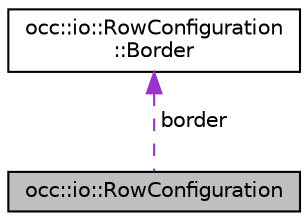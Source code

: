 digraph "occ::io::RowConfiguration"
{
 // LATEX_PDF_SIZE
  bgcolor="transparent";
  edge [fontname="Helvetica",fontsize="10",labelfontname="Helvetica",labelfontsize="10"];
  node [fontname="Helvetica",fontsize="10",shape=record];
  Node1 [label="occ::io::RowConfiguration",height=0.2,width=0.4,color="black", fillcolor="grey75", style="filled", fontcolor="black",tooltip=" "];
  Node2 -> Node1 [dir="back",color="darkorchid3",fontsize="10",style="dashed",label=" border" ,fontname="Helvetica"];
  Node2 [label="occ::io::RowConfiguration\l::Border",height=0.2,width=0.4,color="black",URL="$structocc_1_1io_1_1RowConfiguration_1_1Border.html",tooltip=" "];
}
